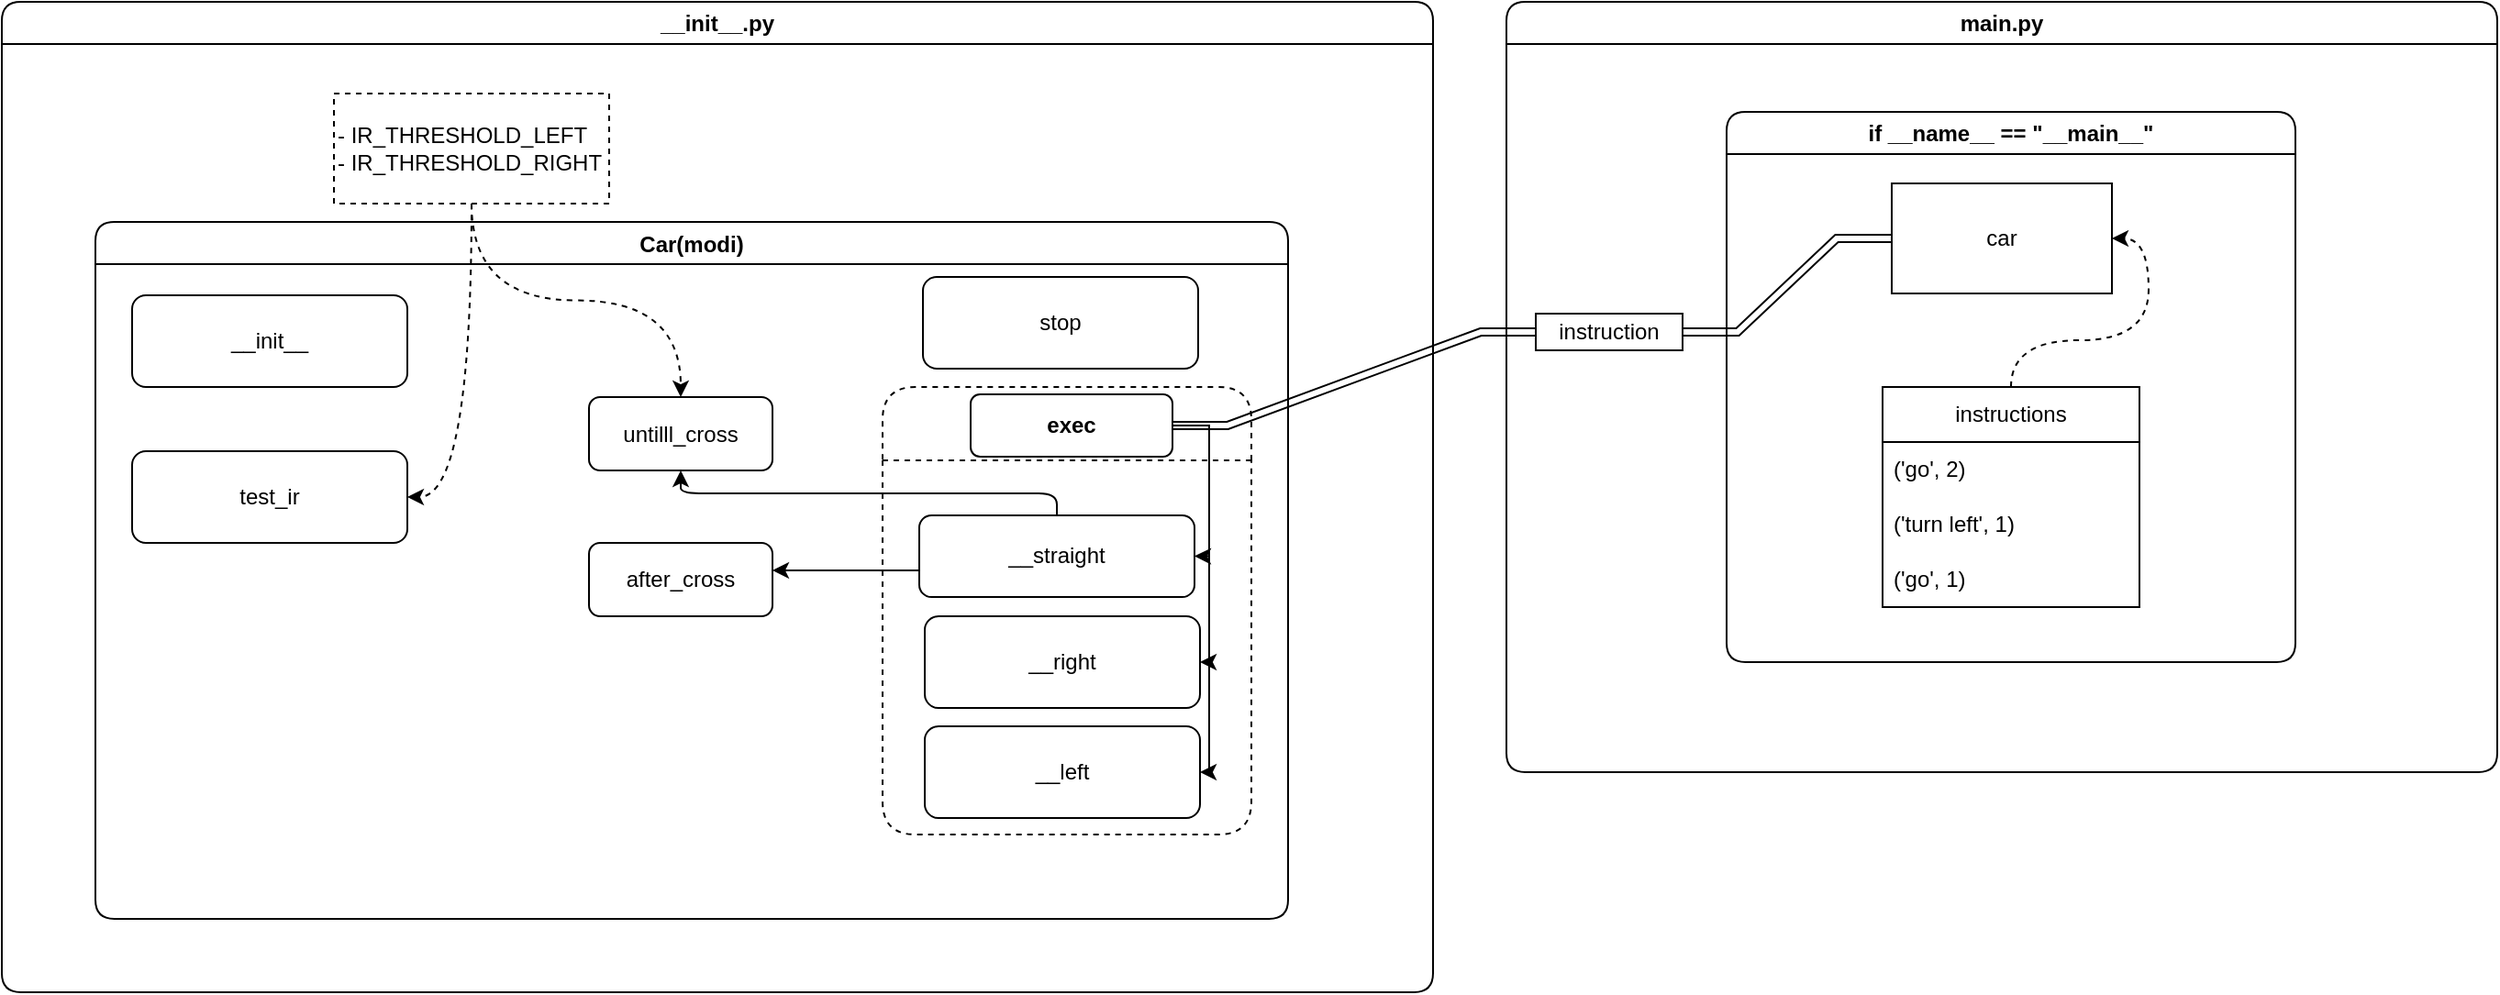 <mxfile version="22.0.8" type="github">
  <diagram name="페이지-1" id="ZcUvNI0uOEUHETr2wtrr">
    <mxGraphModel dx="2739" dy="2212" grid="1" gridSize="10" guides="1" tooltips="1" connect="1" arrows="1" fold="1" page="1" pageScale="1" pageWidth="827" pageHeight="1169" math="0" shadow="0">
      <root>
        <mxCell id="0" />
        <mxCell id="1" parent="0" />
        <mxCell id="p6u7-twGRa0xvnqgj49X-8" value="Car(modi)" style="swimlane;rounded=1;" vertex="1" parent="1">
          <mxGeometry x="-689" y="-120" width="650" height="380" as="geometry" />
        </mxCell>
        <mxCell id="p6u7-twGRa0xvnqgj49X-2" value="__init__" style="rounded=1;whiteSpace=wrap;html=1;" vertex="1" parent="p6u7-twGRa0xvnqgj49X-8">
          <mxGeometry x="20" y="40" width="150" height="50" as="geometry" />
        </mxCell>
        <mxCell id="p6u7-twGRa0xvnqgj49X-11" value="stop" style="rounded=1;whiteSpace=wrap;html=1;" vertex="1" parent="p6u7-twGRa0xvnqgj49X-8">
          <mxGeometry x="451" y="30" width="150" height="50" as="geometry" />
        </mxCell>
        <mxCell id="p6u7-twGRa0xvnqgj49X-12" value="test_ir" style="rounded=1;whiteSpace=wrap;html=1;" vertex="1" parent="p6u7-twGRa0xvnqgj49X-8">
          <mxGeometry x="20" y="125" width="150" height="50" as="geometry" />
        </mxCell>
        <mxCell id="p6u7-twGRa0xvnqgj49X-48" value="" style="group;rounded=1;" vertex="1" connectable="0" parent="p6u7-twGRa0xvnqgj49X-8">
          <mxGeometry x="429" y="90" width="201" height="244" as="geometry" />
        </mxCell>
        <mxCell id="p6u7-twGRa0xvnqgj49X-23" value="__right" style="rounded=1;whiteSpace=wrap;html=1;" vertex="1" parent="p6u7-twGRa0xvnqgj49X-48">
          <mxGeometry x="23" y="125" width="150" height="50" as="geometry" />
        </mxCell>
        <mxCell id="p6u7-twGRa0xvnqgj49X-24" value="__left" style="rounded=1;whiteSpace=wrap;html=1;" vertex="1" parent="p6u7-twGRa0xvnqgj49X-48">
          <mxGeometry x="23" y="185" width="150" height="50" as="geometry" />
        </mxCell>
        <mxCell id="p6u7-twGRa0xvnqgj49X-44" value="" style="swimlane;whiteSpace=wrap;html=1;dashed=1;startSize=40;swimlaneLine=1;rounded=1;" vertex="1" parent="p6u7-twGRa0xvnqgj49X-48">
          <mxGeometry width="201" height="244" as="geometry" />
        </mxCell>
        <mxCell id="p6u7-twGRa0xvnqgj49X-47" value="exec" style="rounded=1;whiteSpace=wrap;html=1;swimlaneLine=1;fontStyle=1" vertex="1" parent="p6u7-twGRa0xvnqgj49X-44">
          <mxGeometry x="48" y="4" width="110" height="34" as="geometry" />
        </mxCell>
        <mxCell id="p6u7-twGRa0xvnqgj49X-71" value="untilll_cross" style="whiteSpace=wrap;html=1;rounded=1;" vertex="1" parent="p6u7-twGRa0xvnqgj49X-44">
          <mxGeometry x="-160" y="5.5" width="100" height="40" as="geometry" />
        </mxCell>
        <mxCell id="p6u7-twGRa0xvnqgj49X-73" value="__straight" style="whiteSpace=wrap;html=1;rounded=1;" vertex="1" parent="p6u7-twGRa0xvnqgj49X-44">
          <mxGeometry x="20" y="70" width="150" height="44.5" as="geometry" />
        </mxCell>
        <mxCell id="p6u7-twGRa0xvnqgj49X-74" value="" style="edgeStyle=elbowEdgeStyle;elbow=vertical;html=1;rounded=1;curved=0;sourcePerimeterSpacing=0;targetPerimeterSpacing=0;startSize=6;endSize=6;" edge="1" parent="p6u7-twGRa0xvnqgj49X-44" source="p6u7-twGRa0xvnqgj49X-73" target="p6u7-twGRa0xvnqgj49X-71">
          <mxGeometry relative="1" as="geometry" />
        </mxCell>
        <mxCell id="p6u7-twGRa0xvnqgj49X-78" style="edgeStyle=orthogonalEdgeStyle;rounded=0;orthogonalLoop=1;jettySize=auto;html=1;exitX=1;exitY=0.5;exitDx=0;exitDy=0;entryX=1;entryY=0.5;entryDx=0;entryDy=0;" edge="1" parent="p6u7-twGRa0xvnqgj49X-44" source="p6u7-twGRa0xvnqgj49X-47" target="p6u7-twGRa0xvnqgj49X-73">
          <mxGeometry relative="1" as="geometry">
            <mxPoint x="178" y="41" as="sourcePoint" />
            <mxPoint x="193" y="230" as="targetPoint" />
          </mxGeometry>
        </mxCell>
        <mxCell id="p6u7-twGRa0xvnqgj49X-76" style="edgeStyle=orthogonalEdgeStyle;rounded=0;orthogonalLoop=1;jettySize=auto;html=1;exitX=1;exitY=0.5;exitDx=0;exitDy=0;entryX=1;entryY=0.5;entryDx=0;entryDy=0;" edge="1" parent="p6u7-twGRa0xvnqgj49X-48" source="p6u7-twGRa0xvnqgj49X-47" target="p6u7-twGRa0xvnqgj49X-24">
          <mxGeometry relative="1" as="geometry" />
        </mxCell>
        <mxCell id="p6u7-twGRa0xvnqgj49X-77" style="edgeStyle=orthogonalEdgeStyle;rounded=0;orthogonalLoop=1;jettySize=auto;html=1;exitX=1;exitY=0.5;exitDx=0;exitDy=0;entryX=1;entryY=0.5;entryDx=0;entryDy=0;" edge="1" parent="p6u7-twGRa0xvnqgj49X-48" source="p6u7-twGRa0xvnqgj49X-47" target="p6u7-twGRa0xvnqgj49X-23">
          <mxGeometry relative="1" as="geometry">
            <mxPoint x="168" y="31" as="sourcePoint" />
            <mxPoint x="183" y="220" as="targetPoint" />
          </mxGeometry>
        </mxCell>
        <mxCell id="p6u7-twGRa0xvnqgj49X-27" value="- IR_THRESHOLD_LEFT&lt;br style=&quot;border-color: var(--border-color);&quot;&gt;&lt;span style=&quot;&quot;&gt;- IR_THRESHOLD_RIGHT&lt;/span&gt;" style="rounded=0;whiteSpace=wrap;html=1;dashed=1;align=left;" vertex="1" parent="1">
          <mxGeometry x="-559" y="-190" width="150" height="60" as="geometry" />
        </mxCell>
        <mxCell id="p6u7-twGRa0xvnqgj49X-28" style="edgeStyle=orthogonalEdgeStyle;rounded=0;orthogonalLoop=1;jettySize=auto;html=1;entryX=0.5;entryY=0;entryDx=0;entryDy=0;dashed=1;strokeColor=default;curved=1;" edge="1" parent="1" source="p6u7-twGRa0xvnqgj49X-27" target="p6u7-twGRa0xvnqgj49X-71">
          <mxGeometry relative="1" as="geometry">
            <mxPoint x="-384" y="43.0" as="targetPoint" />
          </mxGeometry>
        </mxCell>
        <mxCell id="p6u7-twGRa0xvnqgj49X-29" style="edgeStyle=orthogonalEdgeStyle;rounded=0;orthogonalLoop=1;jettySize=auto;html=1;entryX=1;entryY=0.5;entryDx=0;entryDy=0;dashed=1;curved=1;" edge="1" parent="1" source="p6u7-twGRa0xvnqgj49X-27" target="p6u7-twGRa0xvnqgj49X-12">
          <mxGeometry relative="1" as="geometry" />
        </mxCell>
        <mxCell id="p6u7-twGRa0xvnqgj49X-49" value="__init__.py" style="swimlane;whiteSpace=wrap;html=1;rounded=1;" vertex="1" parent="1">
          <mxGeometry x="-740" y="-240" width="780" height="540" as="geometry" />
        </mxCell>
        <mxCell id="p6u7-twGRa0xvnqgj49X-72" value="after_cross" style="whiteSpace=wrap;html=1;rounded=1;" vertex="1" parent="p6u7-twGRa0xvnqgj49X-49">
          <mxGeometry x="320" y="295" width="100" height="40" as="geometry" />
        </mxCell>
        <mxCell id="p6u7-twGRa0xvnqgj49X-50" value="main.py" style="swimlane;whiteSpace=wrap;html=1;rounded=1;" vertex="1" parent="1">
          <mxGeometry x="80" y="-240" width="540" height="420" as="geometry" />
        </mxCell>
        <mxCell id="p6u7-twGRa0xvnqgj49X-51" value="if __name__ == &quot;__main__&quot;" style="swimlane;whiteSpace=wrap;html=1;rounded=1;" vertex="1" parent="p6u7-twGRa0xvnqgj49X-50">
          <mxGeometry x="120" y="60" width="310" height="300" as="geometry" />
        </mxCell>
        <mxCell id="p6u7-twGRa0xvnqgj49X-53" value="car" style="rounded=0;whiteSpace=wrap;html=1;" vertex="1" parent="p6u7-twGRa0xvnqgj49X-51">
          <mxGeometry x="90" y="39" width="120" height="60" as="geometry" />
        </mxCell>
        <mxCell id="p6u7-twGRa0xvnqgj49X-84" style="edgeStyle=orthogonalEdgeStyle;rounded=0;orthogonalLoop=1;jettySize=auto;html=1;entryX=1;entryY=0.5;entryDx=0;entryDy=0;dashed=1;curved=1;exitX=0.5;exitY=0;exitDx=0;exitDy=0;" edge="1" parent="p6u7-twGRa0xvnqgj49X-51" source="p6u7-twGRa0xvnqgj49X-85" target="p6u7-twGRa0xvnqgj49X-53">
          <mxGeometry relative="1" as="geometry">
            <mxPoint x="155.059" y="140" as="sourcePoint" />
          </mxGeometry>
        </mxCell>
        <mxCell id="p6u7-twGRa0xvnqgj49X-85" value="instructions" style="swimlane;fontStyle=0;childLayout=stackLayout;horizontal=1;startSize=30;horizontalStack=0;resizeParent=1;resizeParentMax=0;resizeLast=0;collapsible=1;marginBottom=0;whiteSpace=wrap;html=1;" vertex="1" parent="p6u7-twGRa0xvnqgj49X-51">
          <mxGeometry x="85" y="150" width="140" height="120" as="geometry" />
        </mxCell>
        <mxCell id="p6u7-twGRa0xvnqgj49X-86" value="(&#39;go&#39;, 2)" style="text;strokeColor=none;fillColor=none;align=left;verticalAlign=middle;spacingLeft=4;spacingRight=4;overflow=hidden;points=[[0,0.5],[1,0.5]];portConstraint=eastwest;rotatable=0;whiteSpace=wrap;html=1;" vertex="1" parent="p6u7-twGRa0xvnqgj49X-85">
          <mxGeometry y="30" width="140" height="30" as="geometry" />
        </mxCell>
        <mxCell id="p6u7-twGRa0xvnqgj49X-87" value="(&#39;turn left&#39;, 1)" style="text;strokeColor=none;fillColor=none;align=left;verticalAlign=middle;spacingLeft=4;spacingRight=4;overflow=hidden;points=[[0,0.5],[1,0.5]];portConstraint=eastwest;rotatable=0;whiteSpace=wrap;html=1;" vertex="1" parent="p6u7-twGRa0xvnqgj49X-85">
          <mxGeometry y="60" width="140" height="30" as="geometry" />
        </mxCell>
        <mxCell id="p6u7-twGRa0xvnqgj49X-88" value="(&#39;go&#39;, 1)" style="text;strokeColor=none;fillColor=none;align=left;verticalAlign=middle;spacingLeft=4;spacingRight=4;overflow=hidden;points=[[0,0.5],[1,0.5]];portConstraint=eastwest;rotatable=0;whiteSpace=wrap;html=1;" vertex="1" parent="p6u7-twGRa0xvnqgj49X-85">
          <mxGeometry y="90" width="140" height="30" as="geometry" />
        </mxCell>
        <mxCell id="p6u7-twGRa0xvnqgj49X-82" value="instruction" style="rounded=0;whiteSpace=wrap;html=1;rotation=0;" vertex="1" parent="p6u7-twGRa0xvnqgj49X-50">
          <mxGeometry x="16" y="170" width="80" height="20" as="geometry" />
        </mxCell>
        <mxCell id="p6u7-twGRa0xvnqgj49X-54" style="edgeStyle=entityRelationEdgeStyle;rounded=0;orthogonalLoop=1;jettySize=auto;html=1;entryX=0;entryY=0.5;entryDx=0;entryDy=0;shape=link;" edge="1" parent="p6u7-twGRa0xvnqgj49X-50" source="p6u7-twGRa0xvnqgj49X-82" target="p6u7-twGRa0xvnqgj49X-53">
          <mxGeometry relative="1" as="geometry">
            <Array as="points" />
          </mxGeometry>
        </mxCell>
        <mxCell id="p6u7-twGRa0xvnqgj49X-75" value="" style="edgeStyle=elbowEdgeStyle;elbow=vertical;html=1;rounded=1;curved=0;sourcePerimeterSpacing=0;targetPerimeterSpacing=0;startSize=6;endSize=6;" edge="1" parent="1" source="p6u7-twGRa0xvnqgj49X-73" target="p6u7-twGRa0xvnqgj49X-72">
          <mxGeometry relative="1" as="geometry" />
        </mxCell>
        <mxCell id="p6u7-twGRa0xvnqgj49X-83" value="" style="edgeStyle=entityRelationEdgeStyle;rounded=0;orthogonalLoop=1;jettySize=auto;html=1;entryX=0;entryY=0.5;entryDx=0;entryDy=0;shape=link;" edge="1" parent="1" source="p6u7-twGRa0xvnqgj49X-47" target="p6u7-twGRa0xvnqgj49X-82">
          <mxGeometry relative="1" as="geometry">
            <mxPoint x="-102" y="-9" as="sourcePoint" />
            <mxPoint x="370" y="-22" as="targetPoint" />
            <Array as="points">
              <mxPoint x="130" y="20" />
            </Array>
          </mxGeometry>
        </mxCell>
      </root>
    </mxGraphModel>
  </diagram>
</mxfile>
